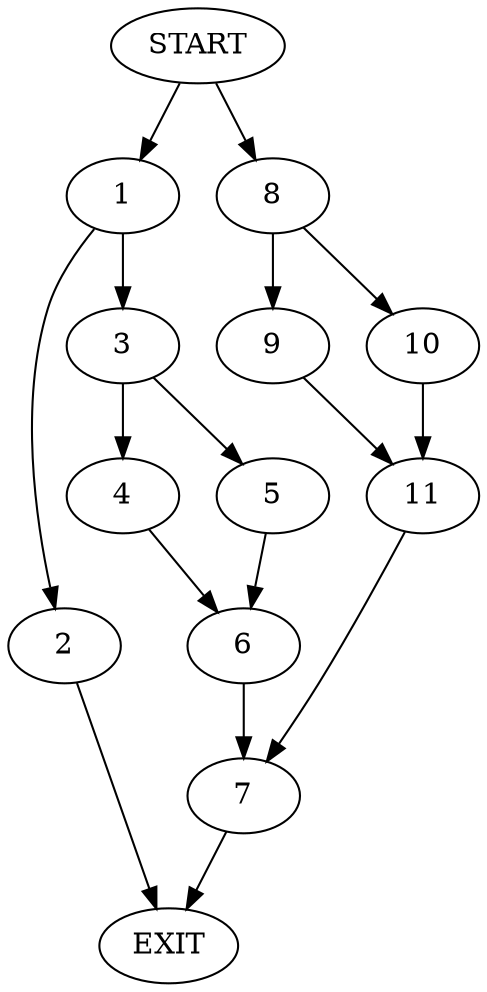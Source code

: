 digraph {
0 [label="START"]
12 [label="EXIT"]
0 -> 1
1 -> 2
1 -> 3
3 -> 4
3 -> 5
2 -> 12
5 -> 6
4 -> 6
6 -> 7
7 -> 12
0 -> 8
8 -> 9
8 -> 10
10 -> 11
9 -> 11
11 -> 7
}
